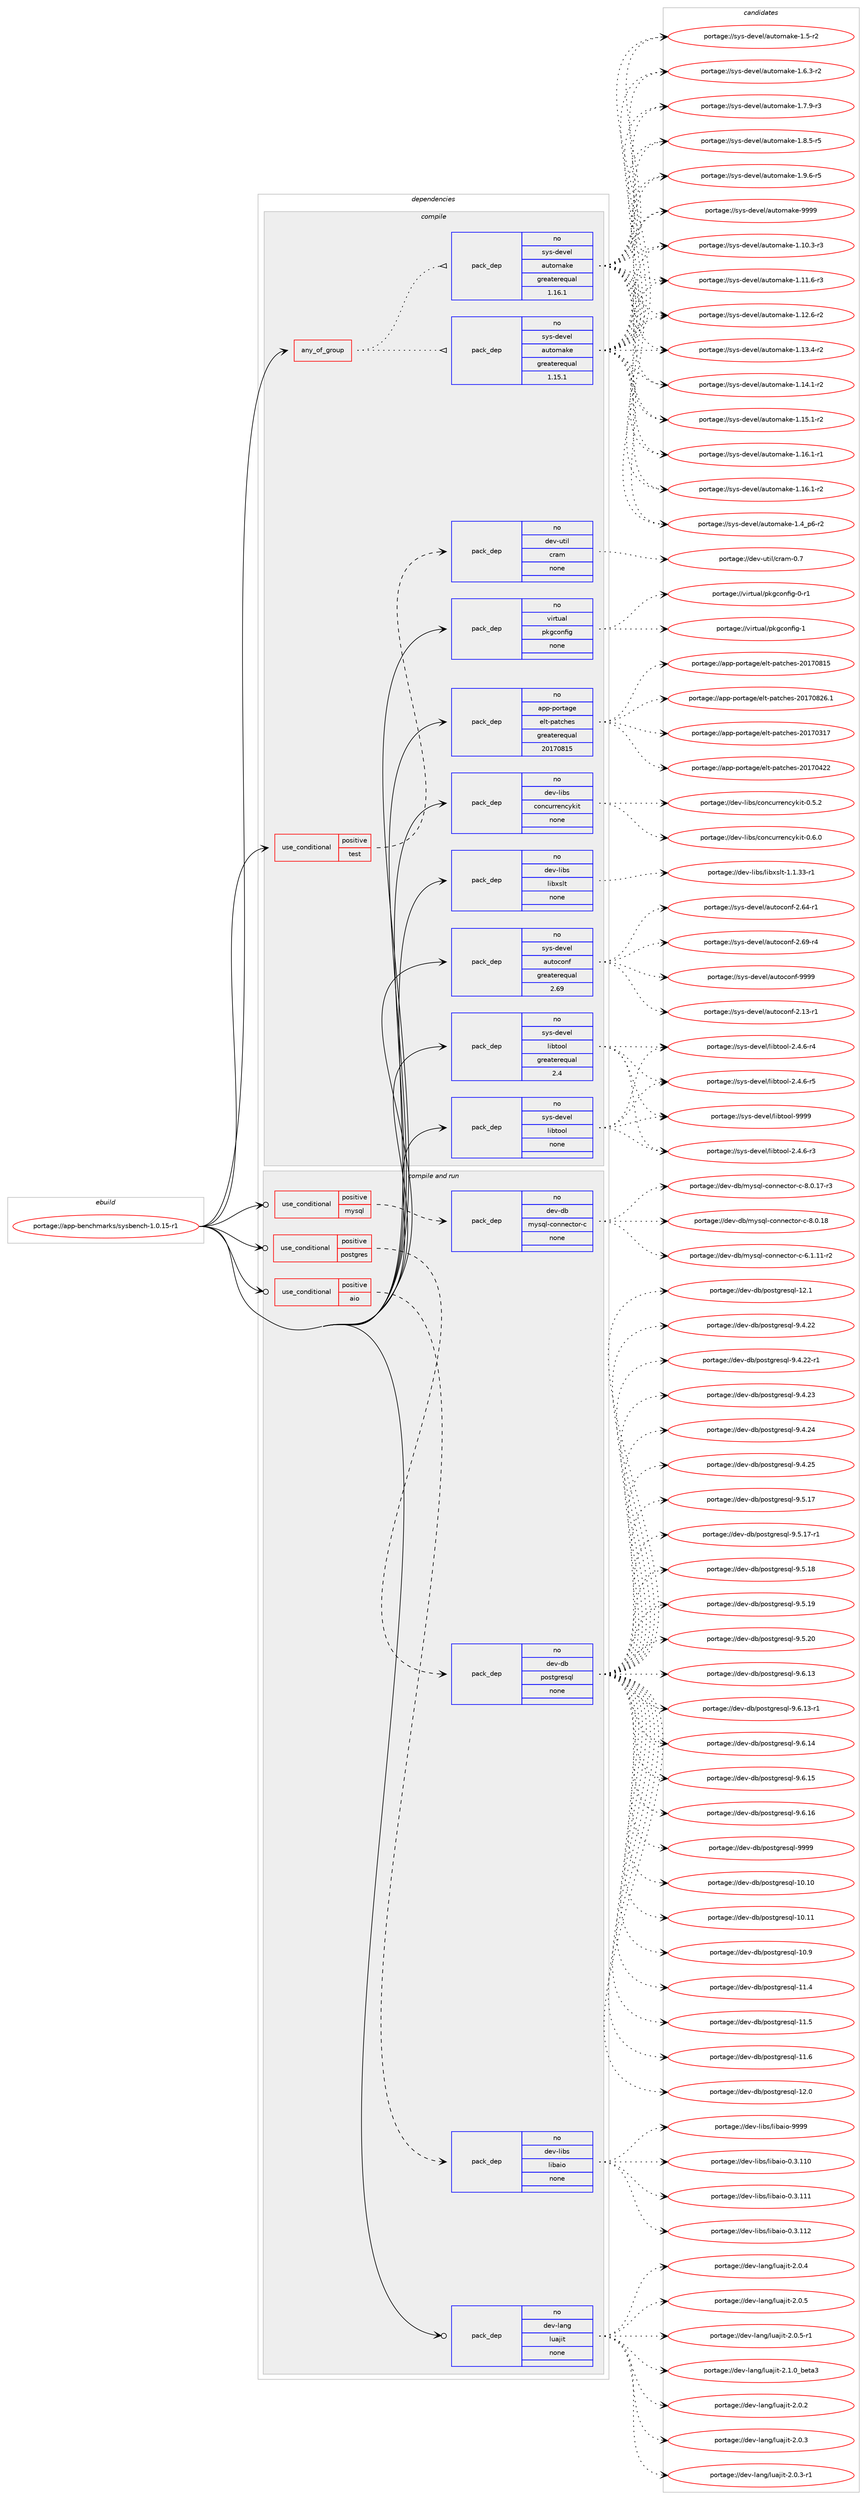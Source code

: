 digraph prolog {

# *************
# Graph options
# *************

newrank=true;
concentrate=true;
compound=true;
graph [rankdir=LR,fontname=Helvetica,fontsize=10,ranksep=1.5];#, ranksep=2.5, nodesep=0.2];
edge  [arrowhead=vee];
node  [fontname=Helvetica,fontsize=10];

# **********
# The ebuild
# **********

subgraph cluster_leftcol {
color=gray;
rank=same;
label=<<i>ebuild</i>>;
id [label="portage://app-benchmarks/sysbench-1.0.15-r1", color=red, width=4, href="../app-benchmarks/sysbench-1.0.15-r1.svg"];
}

# ****************
# The dependencies
# ****************

subgraph cluster_midcol {
color=gray;
label=<<i>dependencies</i>>;
subgraph cluster_compile {
fillcolor="#eeeeee";
style=filled;
label=<<i>compile</i>>;
subgraph any184 {
dependency11220 [label=<<TABLE BORDER="0" CELLBORDER="1" CELLSPACING="0" CELLPADDING="4"><TR><TD CELLPADDING="10">any_of_group</TD></TR></TABLE>>, shape=none, color=red];subgraph pack8030 {
dependency11221 [label=<<TABLE BORDER="0" CELLBORDER="1" CELLSPACING="0" CELLPADDING="4" WIDTH="220"><TR><TD ROWSPAN="6" CELLPADDING="30">pack_dep</TD></TR><TR><TD WIDTH="110">no</TD></TR><TR><TD>sys-devel</TD></TR><TR><TD>automake</TD></TR><TR><TD>greaterequal</TD></TR><TR><TD>1.16.1</TD></TR></TABLE>>, shape=none, color=blue];
}
dependency11220:e -> dependency11221:w [weight=20,style="dotted",arrowhead="oinv"];
subgraph pack8031 {
dependency11222 [label=<<TABLE BORDER="0" CELLBORDER="1" CELLSPACING="0" CELLPADDING="4" WIDTH="220"><TR><TD ROWSPAN="6" CELLPADDING="30">pack_dep</TD></TR><TR><TD WIDTH="110">no</TD></TR><TR><TD>sys-devel</TD></TR><TR><TD>automake</TD></TR><TR><TD>greaterequal</TD></TR><TR><TD>1.15.1</TD></TR></TABLE>>, shape=none, color=blue];
}
dependency11220:e -> dependency11222:w [weight=20,style="dotted",arrowhead="oinv"];
}
id:e -> dependency11220:w [weight=20,style="solid",arrowhead="vee"];
subgraph cond3005 {
dependency11223 [label=<<TABLE BORDER="0" CELLBORDER="1" CELLSPACING="0" CELLPADDING="4"><TR><TD ROWSPAN="3" CELLPADDING="10">use_conditional</TD></TR><TR><TD>positive</TD></TR><TR><TD>test</TD></TR></TABLE>>, shape=none, color=red];
subgraph pack8032 {
dependency11224 [label=<<TABLE BORDER="0" CELLBORDER="1" CELLSPACING="0" CELLPADDING="4" WIDTH="220"><TR><TD ROWSPAN="6" CELLPADDING="30">pack_dep</TD></TR><TR><TD WIDTH="110">no</TD></TR><TR><TD>dev-util</TD></TR><TR><TD>cram</TD></TR><TR><TD>none</TD></TR><TR><TD></TD></TR></TABLE>>, shape=none, color=blue];
}
dependency11223:e -> dependency11224:w [weight=20,style="dashed",arrowhead="vee"];
}
id:e -> dependency11223:w [weight=20,style="solid",arrowhead="vee"];
subgraph pack8033 {
dependency11225 [label=<<TABLE BORDER="0" CELLBORDER="1" CELLSPACING="0" CELLPADDING="4" WIDTH="220"><TR><TD ROWSPAN="6" CELLPADDING="30">pack_dep</TD></TR><TR><TD WIDTH="110">no</TD></TR><TR><TD>app-portage</TD></TR><TR><TD>elt-patches</TD></TR><TR><TD>greaterequal</TD></TR><TR><TD>20170815</TD></TR></TABLE>>, shape=none, color=blue];
}
id:e -> dependency11225:w [weight=20,style="solid",arrowhead="vee"];
subgraph pack8034 {
dependency11226 [label=<<TABLE BORDER="0" CELLBORDER="1" CELLSPACING="0" CELLPADDING="4" WIDTH="220"><TR><TD ROWSPAN="6" CELLPADDING="30">pack_dep</TD></TR><TR><TD WIDTH="110">no</TD></TR><TR><TD>dev-libs</TD></TR><TR><TD>concurrencykit</TD></TR><TR><TD>none</TD></TR><TR><TD></TD></TR></TABLE>>, shape=none, color=blue];
}
id:e -> dependency11226:w [weight=20,style="solid",arrowhead="vee"];
subgraph pack8035 {
dependency11227 [label=<<TABLE BORDER="0" CELLBORDER="1" CELLSPACING="0" CELLPADDING="4" WIDTH="220"><TR><TD ROWSPAN="6" CELLPADDING="30">pack_dep</TD></TR><TR><TD WIDTH="110">no</TD></TR><TR><TD>dev-libs</TD></TR><TR><TD>libxslt</TD></TR><TR><TD>none</TD></TR><TR><TD></TD></TR></TABLE>>, shape=none, color=blue];
}
id:e -> dependency11227:w [weight=20,style="solid",arrowhead="vee"];
subgraph pack8036 {
dependency11228 [label=<<TABLE BORDER="0" CELLBORDER="1" CELLSPACING="0" CELLPADDING="4" WIDTH="220"><TR><TD ROWSPAN="6" CELLPADDING="30">pack_dep</TD></TR><TR><TD WIDTH="110">no</TD></TR><TR><TD>sys-devel</TD></TR><TR><TD>autoconf</TD></TR><TR><TD>greaterequal</TD></TR><TR><TD>2.69</TD></TR></TABLE>>, shape=none, color=blue];
}
id:e -> dependency11228:w [weight=20,style="solid",arrowhead="vee"];
subgraph pack8037 {
dependency11229 [label=<<TABLE BORDER="0" CELLBORDER="1" CELLSPACING="0" CELLPADDING="4" WIDTH="220"><TR><TD ROWSPAN="6" CELLPADDING="30">pack_dep</TD></TR><TR><TD WIDTH="110">no</TD></TR><TR><TD>sys-devel</TD></TR><TR><TD>libtool</TD></TR><TR><TD>greaterequal</TD></TR><TR><TD>2.4</TD></TR></TABLE>>, shape=none, color=blue];
}
id:e -> dependency11229:w [weight=20,style="solid",arrowhead="vee"];
subgraph pack8038 {
dependency11230 [label=<<TABLE BORDER="0" CELLBORDER="1" CELLSPACING="0" CELLPADDING="4" WIDTH="220"><TR><TD ROWSPAN="6" CELLPADDING="30">pack_dep</TD></TR><TR><TD WIDTH="110">no</TD></TR><TR><TD>sys-devel</TD></TR><TR><TD>libtool</TD></TR><TR><TD>none</TD></TR><TR><TD></TD></TR></TABLE>>, shape=none, color=blue];
}
id:e -> dependency11230:w [weight=20,style="solid",arrowhead="vee"];
subgraph pack8039 {
dependency11231 [label=<<TABLE BORDER="0" CELLBORDER="1" CELLSPACING="0" CELLPADDING="4" WIDTH="220"><TR><TD ROWSPAN="6" CELLPADDING="30">pack_dep</TD></TR><TR><TD WIDTH="110">no</TD></TR><TR><TD>virtual</TD></TR><TR><TD>pkgconfig</TD></TR><TR><TD>none</TD></TR><TR><TD></TD></TR></TABLE>>, shape=none, color=blue];
}
id:e -> dependency11231:w [weight=20,style="solid",arrowhead="vee"];
}
subgraph cluster_compileandrun {
fillcolor="#eeeeee";
style=filled;
label=<<i>compile and run</i>>;
subgraph cond3006 {
dependency11232 [label=<<TABLE BORDER="0" CELLBORDER="1" CELLSPACING="0" CELLPADDING="4"><TR><TD ROWSPAN="3" CELLPADDING="10">use_conditional</TD></TR><TR><TD>positive</TD></TR><TR><TD>aio</TD></TR></TABLE>>, shape=none, color=red];
subgraph pack8040 {
dependency11233 [label=<<TABLE BORDER="0" CELLBORDER="1" CELLSPACING="0" CELLPADDING="4" WIDTH="220"><TR><TD ROWSPAN="6" CELLPADDING="30">pack_dep</TD></TR><TR><TD WIDTH="110">no</TD></TR><TR><TD>dev-libs</TD></TR><TR><TD>libaio</TD></TR><TR><TD>none</TD></TR><TR><TD></TD></TR></TABLE>>, shape=none, color=blue];
}
dependency11232:e -> dependency11233:w [weight=20,style="dashed",arrowhead="vee"];
}
id:e -> dependency11232:w [weight=20,style="solid",arrowhead="odotvee"];
subgraph cond3007 {
dependency11234 [label=<<TABLE BORDER="0" CELLBORDER="1" CELLSPACING="0" CELLPADDING="4"><TR><TD ROWSPAN="3" CELLPADDING="10">use_conditional</TD></TR><TR><TD>positive</TD></TR><TR><TD>mysql</TD></TR></TABLE>>, shape=none, color=red];
subgraph pack8041 {
dependency11235 [label=<<TABLE BORDER="0" CELLBORDER="1" CELLSPACING="0" CELLPADDING="4" WIDTH="220"><TR><TD ROWSPAN="6" CELLPADDING="30">pack_dep</TD></TR><TR><TD WIDTH="110">no</TD></TR><TR><TD>dev-db</TD></TR><TR><TD>mysql-connector-c</TD></TR><TR><TD>none</TD></TR><TR><TD></TD></TR></TABLE>>, shape=none, color=blue];
}
dependency11234:e -> dependency11235:w [weight=20,style="dashed",arrowhead="vee"];
}
id:e -> dependency11234:w [weight=20,style="solid",arrowhead="odotvee"];
subgraph cond3008 {
dependency11236 [label=<<TABLE BORDER="0" CELLBORDER="1" CELLSPACING="0" CELLPADDING="4"><TR><TD ROWSPAN="3" CELLPADDING="10">use_conditional</TD></TR><TR><TD>positive</TD></TR><TR><TD>postgres</TD></TR></TABLE>>, shape=none, color=red];
subgraph pack8042 {
dependency11237 [label=<<TABLE BORDER="0" CELLBORDER="1" CELLSPACING="0" CELLPADDING="4" WIDTH="220"><TR><TD ROWSPAN="6" CELLPADDING="30">pack_dep</TD></TR><TR><TD WIDTH="110">no</TD></TR><TR><TD>dev-db</TD></TR><TR><TD>postgresql</TD></TR><TR><TD>none</TD></TR><TR><TD></TD></TR></TABLE>>, shape=none, color=blue];
}
dependency11236:e -> dependency11237:w [weight=20,style="dashed",arrowhead="vee"];
}
id:e -> dependency11236:w [weight=20,style="solid",arrowhead="odotvee"];
subgraph pack8043 {
dependency11238 [label=<<TABLE BORDER="0" CELLBORDER="1" CELLSPACING="0" CELLPADDING="4" WIDTH="220"><TR><TD ROWSPAN="6" CELLPADDING="30">pack_dep</TD></TR><TR><TD WIDTH="110">no</TD></TR><TR><TD>dev-lang</TD></TR><TR><TD>luajit</TD></TR><TR><TD>none</TD></TR><TR><TD></TD></TR></TABLE>>, shape=none, color=blue];
}
id:e -> dependency11238:w [weight=20,style="solid",arrowhead="odotvee"];
}
subgraph cluster_run {
fillcolor="#eeeeee";
style=filled;
label=<<i>run</i>>;
}
}

# **************
# The candidates
# **************

subgraph cluster_choices {
rank=same;
color=gray;
label=<<i>candidates</i>>;

subgraph choice8030 {
color=black;
nodesep=1;
choiceportage11512111545100101118101108479711711611110997107101454946494846514511451 [label="portage://sys-devel/automake-1.10.3-r3", color=red, width=4,href="../sys-devel/automake-1.10.3-r3.svg"];
choiceportage11512111545100101118101108479711711611110997107101454946494946544511451 [label="portage://sys-devel/automake-1.11.6-r3", color=red, width=4,href="../sys-devel/automake-1.11.6-r3.svg"];
choiceportage11512111545100101118101108479711711611110997107101454946495046544511450 [label="portage://sys-devel/automake-1.12.6-r2", color=red, width=4,href="../sys-devel/automake-1.12.6-r2.svg"];
choiceportage11512111545100101118101108479711711611110997107101454946495146524511450 [label="portage://sys-devel/automake-1.13.4-r2", color=red, width=4,href="../sys-devel/automake-1.13.4-r2.svg"];
choiceportage11512111545100101118101108479711711611110997107101454946495246494511450 [label="portage://sys-devel/automake-1.14.1-r2", color=red, width=4,href="../sys-devel/automake-1.14.1-r2.svg"];
choiceportage11512111545100101118101108479711711611110997107101454946495346494511450 [label="portage://sys-devel/automake-1.15.1-r2", color=red, width=4,href="../sys-devel/automake-1.15.1-r2.svg"];
choiceportage11512111545100101118101108479711711611110997107101454946495446494511449 [label="portage://sys-devel/automake-1.16.1-r1", color=red, width=4,href="../sys-devel/automake-1.16.1-r1.svg"];
choiceportage11512111545100101118101108479711711611110997107101454946495446494511450 [label="portage://sys-devel/automake-1.16.1-r2", color=red, width=4,href="../sys-devel/automake-1.16.1-r2.svg"];
choiceportage115121115451001011181011084797117116111109971071014549465295112544511450 [label="portage://sys-devel/automake-1.4_p6-r2", color=red, width=4,href="../sys-devel/automake-1.4_p6-r2.svg"];
choiceportage11512111545100101118101108479711711611110997107101454946534511450 [label="portage://sys-devel/automake-1.5-r2", color=red, width=4,href="../sys-devel/automake-1.5-r2.svg"];
choiceportage115121115451001011181011084797117116111109971071014549465446514511450 [label="portage://sys-devel/automake-1.6.3-r2", color=red, width=4,href="../sys-devel/automake-1.6.3-r2.svg"];
choiceportage115121115451001011181011084797117116111109971071014549465546574511451 [label="portage://sys-devel/automake-1.7.9-r3", color=red, width=4,href="../sys-devel/automake-1.7.9-r3.svg"];
choiceportage115121115451001011181011084797117116111109971071014549465646534511453 [label="portage://sys-devel/automake-1.8.5-r5", color=red, width=4,href="../sys-devel/automake-1.8.5-r5.svg"];
choiceportage115121115451001011181011084797117116111109971071014549465746544511453 [label="portage://sys-devel/automake-1.9.6-r5", color=red, width=4,href="../sys-devel/automake-1.9.6-r5.svg"];
choiceportage115121115451001011181011084797117116111109971071014557575757 [label="portage://sys-devel/automake-9999", color=red, width=4,href="../sys-devel/automake-9999.svg"];
dependency11221:e -> choiceportage11512111545100101118101108479711711611110997107101454946494846514511451:w [style=dotted,weight="100"];
dependency11221:e -> choiceportage11512111545100101118101108479711711611110997107101454946494946544511451:w [style=dotted,weight="100"];
dependency11221:e -> choiceportage11512111545100101118101108479711711611110997107101454946495046544511450:w [style=dotted,weight="100"];
dependency11221:e -> choiceportage11512111545100101118101108479711711611110997107101454946495146524511450:w [style=dotted,weight="100"];
dependency11221:e -> choiceportage11512111545100101118101108479711711611110997107101454946495246494511450:w [style=dotted,weight="100"];
dependency11221:e -> choiceportage11512111545100101118101108479711711611110997107101454946495346494511450:w [style=dotted,weight="100"];
dependency11221:e -> choiceportage11512111545100101118101108479711711611110997107101454946495446494511449:w [style=dotted,weight="100"];
dependency11221:e -> choiceportage11512111545100101118101108479711711611110997107101454946495446494511450:w [style=dotted,weight="100"];
dependency11221:e -> choiceportage115121115451001011181011084797117116111109971071014549465295112544511450:w [style=dotted,weight="100"];
dependency11221:e -> choiceportage11512111545100101118101108479711711611110997107101454946534511450:w [style=dotted,weight="100"];
dependency11221:e -> choiceportage115121115451001011181011084797117116111109971071014549465446514511450:w [style=dotted,weight="100"];
dependency11221:e -> choiceportage115121115451001011181011084797117116111109971071014549465546574511451:w [style=dotted,weight="100"];
dependency11221:e -> choiceportage115121115451001011181011084797117116111109971071014549465646534511453:w [style=dotted,weight="100"];
dependency11221:e -> choiceportage115121115451001011181011084797117116111109971071014549465746544511453:w [style=dotted,weight="100"];
dependency11221:e -> choiceportage115121115451001011181011084797117116111109971071014557575757:w [style=dotted,weight="100"];
}
subgraph choice8031 {
color=black;
nodesep=1;
choiceportage11512111545100101118101108479711711611110997107101454946494846514511451 [label="portage://sys-devel/automake-1.10.3-r3", color=red, width=4,href="../sys-devel/automake-1.10.3-r3.svg"];
choiceportage11512111545100101118101108479711711611110997107101454946494946544511451 [label="portage://sys-devel/automake-1.11.6-r3", color=red, width=4,href="../sys-devel/automake-1.11.6-r3.svg"];
choiceportage11512111545100101118101108479711711611110997107101454946495046544511450 [label="portage://sys-devel/automake-1.12.6-r2", color=red, width=4,href="../sys-devel/automake-1.12.6-r2.svg"];
choiceportage11512111545100101118101108479711711611110997107101454946495146524511450 [label="portage://sys-devel/automake-1.13.4-r2", color=red, width=4,href="../sys-devel/automake-1.13.4-r2.svg"];
choiceportage11512111545100101118101108479711711611110997107101454946495246494511450 [label="portage://sys-devel/automake-1.14.1-r2", color=red, width=4,href="../sys-devel/automake-1.14.1-r2.svg"];
choiceportage11512111545100101118101108479711711611110997107101454946495346494511450 [label="portage://sys-devel/automake-1.15.1-r2", color=red, width=4,href="../sys-devel/automake-1.15.1-r2.svg"];
choiceportage11512111545100101118101108479711711611110997107101454946495446494511449 [label="portage://sys-devel/automake-1.16.1-r1", color=red, width=4,href="../sys-devel/automake-1.16.1-r1.svg"];
choiceportage11512111545100101118101108479711711611110997107101454946495446494511450 [label="portage://sys-devel/automake-1.16.1-r2", color=red, width=4,href="../sys-devel/automake-1.16.1-r2.svg"];
choiceportage115121115451001011181011084797117116111109971071014549465295112544511450 [label="portage://sys-devel/automake-1.4_p6-r2", color=red, width=4,href="../sys-devel/automake-1.4_p6-r2.svg"];
choiceportage11512111545100101118101108479711711611110997107101454946534511450 [label="portage://sys-devel/automake-1.5-r2", color=red, width=4,href="../sys-devel/automake-1.5-r2.svg"];
choiceportage115121115451001011181011084797117116111109971071014549465446514511450 [label="portage://sys-devel/automake-1.6.3-r2", color=red, width=4,href="../sys-devel/automake-1.6.3-r2.svg"];
choiceportage115121115451001011181011084797117116111109971071014549465546574511451 [label="portage://sys-devel/automake-1.7.9-r3", color=red, width=4,href="../sys-devel/automake-1.7.9-r3.svg"];
choiceportage115121115451001011181011084797117116111109971071014549465646534511453 [label="portage://sys-devel/automake-1.8.5-r5", color=red, width=4,href="../sys-devel/automake-1.8.5-r5.svg"];
choiceportage115121115451001011181011084797117116111109971071014549465746544511453 [label="portage://sys-devel/automake-1.9.6-r5", color=red, width=4,href="../sys-devel/automake-1.9.6-r5.svg"];
choiceportage115121115451001011181011084797117116111109971071014557575757 [label="portage://sys-devel/automake-9999", color=red, width=4,href="../sys-devel/automake-9999.svg"];
dependency11222:e -> choiceportage11512111545100101118101108479711711611110997107101454946494846514511451:w [style=dotted,weight="100"];
dependency11222:e -> choiceportage11512111545100101118101108479711711611110997107101454946494946544511451:w [style=dotted,weight="100"];
dependency11222:e -> choiceportage11512111545100101118101108479711711611110997107101454946495046544511450:w [style=dotted,weight="100"];
dependency11222:e -> choiceportage11512111545100101118101108479711711611110997107101454946495146524511450:w [style=dotted,weight="100"];
dependency11222:e -> choiceportage11512111545100101118101108479711711611110997107101454946495246494511450:w [style=dotted,weight="100"];
dependency11222:e -> choiceportage11512111545100101118101108479711711611110997107101454946495346494511450:w [style=dotted,weight="100"];
dependency11222:e -> choiceportage11512111545100101118101108479711711611110997107101454946495446494511449:w [style=dotted,weight="100"];
dependency11222:e -> choiceportage11512111545100101118101108479711711611110997107101454946495446494511450:w [style=dotted,weight="100"];
dependency11222:e -> choiceportage115121115451001011181011084797117116111109971071014549465295112544511450:w [style=dotted,weight="100"];
dependency11222:e -> choiceportage11512111545100101118101108479711711611110997107101454946534511450:w [style=dotted,weight="100"];
dependency11222:e -> choiceportage115121115451001011181011084797117116111109971071014549465446514511450:w [style=dotted,weight="100"];
dependency11222:e -> choiceportage115121115451001011181011084797117116111109971071014549465546574511451:w [style=dotted,weight="100"];
dependency11222:e -> choiceportage115121115451001011181011084797117116111109971071014549465646534511453:w [style=dotted,weight="100"];
dependency11222:e -> choiceportage115121115451001011181011084797117116111109971071014549465746544511453:w [style=dotted,weight="100"];
dependency11222:e -> choiceportage115121115451001011181011084797117116111109971071014557575757:w [style=dotted,weight="100"];
}
subgraph choice8032 {
color=black;
nodesep=1;
choiceportage1001011184511711610510847991149710945484655 [label="portage://dev-util/cram-0.7", color=red, width=4,href="../dev-util/cram-0.7.svg"];
dependency11224:e -> choiceportage1001011184511711610510847991149710945484655:w [style=dotted,weight="100"];
}
subgraph choice8033 {
color=black;
nodesep=1;
choiceportage97112112451121111141169710310147101108116451129711699104101115455048495548514955 [label="portage://app-portage/elt-patches-20170317", color=red, width=4,href="../app-portage/elt-patches-20170317.svg"];
choiceportage97112112451121111141169710310147101108116451129711699104101115455048495548525050 [label="portage://app-portage/elt-patches-20170422", color=red, width=4,href="../app-portage/elt-patches-20170422.svg"];
choiceportage97112112451121111141169710310147101108116451129711699104101115455048495548564953 [label="portage://app-portage/elt-patches-20170815", color=red, width=4,href="../app-portage/elt-patches-20170815.svg"];
choiceportage971121124511211111411697103101471011081164511297116991041011154550484955485650544649 [label="portage://app-portage/elt-patches-20170826.1", color=red, width=4,href="../app-portage/elt-patches-20170826.1.svg"];
dependency11225:e -> choiceportage97112112451121111141169710310147101108116451129711699104101115455048495548514955:w [style=dotted,weight="100"];
dependency11225:e -> choiceportage97112112451121111141169710310147101108116451129711699104101115455048495548525050:w [style=dotted,weight="100"];
dependency11225:e -> choiceportage97112112451121111141169710310147101108116451129711699104101115455048495548564953:w [style=dotted,weight="100"];
dependency11225:e -> choiceportage971121124511211111411697103101471011081164511297116991041011154550484955485650544649:w [style=dotted,weight="100"];
}
subgraph choice8034 {
color=black;
nodesep=1;
choiceportage100101118451081059811547991111109911711411410111099121107105116454846534650 [label="portage://dev-libs/concurrencykit-0.5.2", color=red, width=4,href="../dev-libs/concurrencykit-0.5.2.svg"];
choiceportage100101118451081059811547991111109911711411410111099121107105116454846544648 [label="portage://dev-libs/concurrencykit-0.6.0", color=red, width=4,href="../dev-libs/concurrencykit-0.6.0.svg"];
dependency11226:e -> choiceportage100101118451081059811547991111109911711411410111099121107105116454846534650:w [style=dotted,weight="100"];
dependency11226:e -> choiceportage100101118451081059811547991111109911711411410111099121107105116454846544648:w [style=dotted,weight="100"];
}
subgraph choice8035 {
color=black;
nodesep=1;
choiceportage10010111845108105981154710810598120115108116454946494651514511449 [label="portage://dev-libs/libxslt-1.1.33-r1", color=red, width=4,href="../dev-libs/libxslt-1.1.33-r1.svg"];
dependency11227:e -> choiceportage10010111845108105981154710810598120115108116454946494651514511449:w [style=dotted,weight="100"];
}
subgraph choice8036 {
color=black;
nodesep=1;
choiceportage1151211154510010111810110847971171161119911111010245504649514511449 [label="portage://sys-devel/autoconf-2.13-r1", color=red, width=4,href="../sys-devel/autoconf-2.13-r1.svg"];
choiceportage1151211154510010111810110847971171161119911111010245504654524511449 [label="portage://sys-devel/autoconf-2.64-r1", color=red, width=4,href="../sys-devel/autoconf-2.64-r1.svg"];
choiceportage1151211154510010111810110847971171161119911111010245504654574511452 [label="portage://sys-devel/autoconf-2.69-r4", color=red, width=4,href="../sys-devel/autoconf-2.69-r4.svg"];
choiceportage115121115451001011181011084797117116111991111101024557575757 [label="portage://sys-devel/autoconf-9999", color=red, width=4,href="../sys-devel/autoconf-9999.svg"];
dependency11228:e -> choiceportage1151211154510010111810110847971171161119911111010245504649514511449:w [style=dotted,weight="100"];
dependency11228:e -> choiceportage1151211154510010111810110847971171161119911111010245504654524511449:w [style=dotted,weight="100"];
dependency11228:e -> choiceportage1151211154510010111810110847971171161119911111010245504654574511452:w [style=dotted,weight="100"];
dependency11228:e -> choiceportage115121115451001011181011084797117116111991111101024557575757:w [style=dotted,weight="100"];
}
subgraph choice8037 {
color=black;
nodesep=1;
choiceportage1151211154510010111810110847108105981161111111084550465246544511451 [label="portage://sys-devel/libtool-2.4.6-r3", color=red, width=4,href="../sys-devel/libtool-2.4.6-r3.svg"];
choiceportage1151211154510010111810110847108105981161111111084550465246544511452 [label="portage://sys-devel/libtool-2.4.6-r4", color=red, width=4,href="../sys-devel/libtool-2.4.6-r4.svg"];
choiceportage1151211154510010111810110847108105981161111111084550465246544511453 [label="portage://sys-devel/libtool-2.4.6-r5", color=red, width=4,href="../sys-devel/libtool-2.4.6-r5.svg"];
choiceportage1151211154510010111810110847108105981161111111084557575757 [label="portage://sys-devel/libtool-9999", color=red, width=4,href="../sys-devel/libtool-9999.svg"];
dependency11229:e -> choiceportage1151211154510010111810110847108105981161111111084550465246544511451:w [style=dotted,weight="100"];
dependency11229:e -> choiceportage1151211154510010111810110847108105981161111111084550465246544511452:w [style=dotted,weight="100"];
dependency11229:e -> choiceportage1151211154510010111810110847108105981161111111084550465246544511453:w [style=dotted,weight="100"];
dependency11229:e -> choiceportage1151211154510010111810110847108105981161111111084557575757:w [style=dotted,weight="100"];
}
subgraph choice8038 {
color=black;
nodesep=1;
choiceportage1151211154510010111810110847108105981161111111084550465246544511451 [label="portage://sys-devel/libtool-2.4.6-r3", color=red, width=4,href="../sys-devel/libtool-2.4.6-r3.svg"];
choiceportage1151211154510010111810110847108105981161111111084550465246544511452 [label="portage://sys-devel/libtool-2.4.6-r4", color=red, width=4,href="../sys-devel/libtool-2.4.6-r4.svg"];
choiceportage1151211154510010111810110847108105981161111111084550465246544511453 [label="portage://sys-devel/libtool-2.4.6-r5", color=red, width=4,href="../sys-devel/libtool-2.4.6-r5.svg"];
choiceportage1151211154510010111810110847108105981161111111084557575757 [label="portage://sys-devel/libtool-9999", color=red, width=4,href="../sys-devel/libtool-9999.svg"];
dependency11230:e -> choiceportage1151211154510010111810110847108105981161111111084550465246544511451:w [style=dotted,weight="100"];
dependency11230:e -> choiceportage1151211154510010111810110847108105981161111111084550465246544511452:w [style=dotted,weight="100"];
dependency11230:e -> choiceportage1151211154510010111810110847108105981161111111084550465246544511453:w [style=dotted,weight="100"];
dependency11230:e -> choiceportage1151211154510010111810110847108105981161111111084557575757:w [style=dotted,weight="100"];
}
subgraph choice8039 {
color=black;
nodesep=1;
choiceportage11810511411611797108471121071039911111010210510345484511449 [label="portage://virtual/pkgconfig-0-r1", color=red, width=4,href="../virtual/pkgconfig-0-r1.svg"];
choiceportage1181051141161179710847112107103991111101021051034549 [label="portage://virtual/pkgconfig-1", color=red, width=4,href="../virtual/pkgconfig-1.svg"];
dependency11231:e -> choiceportage11810511411611797108471121071039911111010210510345484511449:w [style=dotted,weight="100"];
dependency11231:e -> choiceportage1181051141161179710847112107103991111101021051034549:w [style=dotted,weight="100"];
}
subgraph choice8040 {
color=black;
nodesep=1;
choiceportage10010111845108105981154710810598971051114548465146494948 [label="portage://dev-libs/libaio-0.3.110", color=red, width=4,href="../dev-libs/libaio-0.3.110.svg"];
choiceportage10010111845108105981154710810598971051114548465146494949 [label="portage://dev-libs/libaio-0.3.111", color=red, width=4,href="../dev-libs/libaio-0.3.111.svg"];
choiceportage10010111845108105981154710810598971051114548465146494950 [label="portage://dev-libs/libaio-0.3.112", color=red, width=4,href="../dev-libs/libaio-0.3.112.svg"];
choiceportage10010111845108105981154710810598971051114557575757 [label="portage://dev-libs/libaio-9999", color=red, width=4,href="../dev-libs/libaio-9999.svg"];
dependency11233:e -> choiceportage10010111845108105981154710810598971051114548465146494948:w [style=dotted,weight="100"];
dependency11233:e -> choiceportage10010111845108105981154710810598971051114548465146494949:w [style=dotted,weight="100"];
dependency11233:e -> choiceportage10010111845108105981154710810598971051114548465146494950:w [style=dotted,weight="100"];
dependency11233:e -> choiceportage10010111845108105981154710810598971051114557575757:w [style=dotted,weight="100"];
}
subgraph choice8041 {
color=black;
nodesep=1;
choiceportage1001011184510098471091211151131084599111110110101991161111144599455446494649494511450 [label="portage://dev-db/mysql-connector-c-6.1.11-r2", color=red, width=4,href="../dev-db/mysql-connector-c-6.1.11-r2.svg"];
choiceportage1001011184510098471091211151131084599111110110101991161111144599455646484649554511451 [label="portage://dev-db/mysql-connector-c-8.0.17-r3", color=red, width=4,href="../dev-db/mysql-connector-c-8.0.17-r3.svg"];
choiceportage100101118451009847109121115113108459911111011010199116111114459945564648464956 [label="portage://dev-db/mysql-connector-c-8.0.18", color=red, width=4,href="../dev-db/mysql-connector-c-8.0.18.svg"];
dependency11235:e -> choiceportage1001011184510098471091211151131084599111110110101991161111144599455446494649494511450:w [style=dotted,weight="100"];
dependency11235:e -> choiceportage1001011184510098471091211151131084599111110110101991161111144599455646484649554511451:w [style=dotted,weight="100"];
dependency11235:e -> choiceportage100101118451009847109121115113108459911111011010199116111114459945564648464956:w [style=dotted,weight="100"];
}
subgraph choice8042 {
color=black;
nodesep=1;
choiceportage100101118451009847112111115116103114101115113108454948464948 [label="portage://dev-db/postgresql-10.10", color=red, width=4,href="../dev-db/postgresql-10.10.svg"];
choiceportage100101118451009847112111115116103114101115113108454948464949 [label="portage://dev-db/postgresql-10.11", color=red, width=4,href="../dev-db/postgresql-10.11.svg"];
choiceportage1001011184510098471121111151161031141011151131084549484657 [label="portage://dev-db/postgresql-10.9", color=red, width=4,href="../dev-db/postgresql-10.9.svg"];
choiceportage1001011184510098471121111151161031141011151131084549494652 [label="portage://dev-db/postgresql-11.4", color=red, width=4,href="../dev-db/postgresql-11.4.svg"];
choiceportage1001011184510098471121111151161031141011151131084549494653 [label="portage://dev-db/postgresql-11.5", color=red, width=4,href="../dev-db/postgresql-11.5.svg"];
choiceportage1001011184510098471121111151161031141011151131084549494654 [label="portage://dev-db/postgresql-11.6", color=red, width=4,href="../dev-db/postgresql-11.6.svg"];
choiceportage1001011184510098471121111151161031141011151131084549504648 [label="portage://dev-db/postgresql-12.0", color=red, width=4,href="../dev-db/postgresql-12.0.svg"];
choiceportage1001011184510098471121111151161031141011151131084549504649 [label="portage://dev-db/postgresql-12.1", color=red, width=4,href="../dev-db/postgresql-12.1.svg"];
choiceportage10010111845100984711211111511610311410111511310845574652465050 [label="portage://dev-db/postgresql-9.4.22", color=red, width=4,href="../dev-db/postgresql-9.4.22.svg"];
choiceportage100101118451009847112111115116103114101115113108455746524650504511449 [label="portage://dev-db/postgresql-9.4.22-r1", color=red, width=4,href="../dev-db/postgresql-9.4.22-r1.svg"];
choiceportage10010111845100984711211111511610311410111511310845574652465051 [label="portage://dev-db/postgresql-9.4.23", color=red, width=4,href="../dev-db/postgresql-9.4.23.svg"];
choiceportage10010111845100984711211111511610311410111511310845574652465052 [label="portage://dev-db/postgresql-9.4.24", color=red, width=4,href="../dev-db/postgresql-9.4.24.svg"];
choiceportage10010111845100984711211111511610311410111511310845574652465053 [label="portage://dev-db/postgresql-9.4.25", color=red, width=4,href="../dev-db/postgresql-9.4.25.svg"];
choiceportage10010111845100984711211111511610311410111511310845574653464955 [label="portage://dev-db/postgresql-9.5.17", color=red, width=4,href="../dev-db/postgresql-9.5.17.svg"];
choiceportage100101118451009847112111115116103114101115113108455746534649554511449 [label="portage://dev-db/postgresql-9.5.17-r1", color=red, width=4,href="../dev-db/postgresql-9.5.17-r1.svg"];
choiceportage10010111845100984711211111511610311410111511310845574653464956 [label="portage://dev-db/postgresql-9.5.18", color=red, width=4,href="../dev-db/postgresql-9.5.18.svg"];
choiceportage10010111845100984711211111511610311410111511310845574653464957 [label="portage://dev-db/postgresql-9.5.19", color=red, width=4,href="../dev-db/postgresql-9.5.19.svg"];
choiceportage10010111845100984711211111511610311410111511310845574653465048 [label="portage://dev-db/postgresql-9.5.20", color=red, width=4,href="../dev-db/postgresql-9.5.20.svg"];
choiceportage10010111845100984711211111511610311410111511310845574654464951 [label="portage://dev-db/postgresql-9.6.13", color=red, width=4,href="../dev-db/postgresql-9.6.13.svg"];
choiceportage100101118451009847112111115116103114101115113108455746544649514511449 [label="portage://dev-db/postgresql-9.6.13-r1", color=red, width=4,href="../dev-db/postgresql-9.6.13-r1.svg"];
choiceportage10010111845100984711211111511610311410111511310845574654464952 [label="portage://dev-db/postgresql-9.6.14", color=red, width=4,href="../dev-db/postgresql-9.6.14.svg"];
choiceportage10010111845100984711211111511610311410111511310845574654464953 [label="portage://dev-db/postgresql-9.6.15", color=red, width=4,href="../dev-db/postgresql-9.6.15.svg"];
choiceportage10010111845100984711211111511610311410111511310845574654464954 [label="portage://dev-db/postgresql-9.6.16", color=red, width=4,href="../dev-db/postgresql-9.6.16.svg"];
choiceportage1001011184510098471121111151161031141011151131084557575757 [label="portage://dev-db/postgresql-9999", color=red, width=4,href="../dev-db/postgresql-9999.svg"];
dependency11237:e -> choiceportage100101118451009847112111115116103114101115113108454948464948:w [style=dotted,weight="100"];
dependency11237:e -> choiceportage100101118451009847112111115116103114101115113108454948464949:w [style=dotted,weight="100"];
dependency11237:e -> choiceportage1001011184510098471121111151161031141011151131084549484657:w [style=dotted,weight="100"];
dependency11237:e -> choiceportage1001011184510098471121111151161031141011151131084549494652:w [style=dotted,weight="100"];
dependency11237:e -> choiceportage1001011184510098471121111151161031141011151131084549494653:w [style=dotted,weight="100"];
dependency11237:e -> choiceportage1001011184510098471121111151161031141011151131084549494654:w [style=dotted,weight="100"];
dependency11237:e -> choiceportage1001011184510098471121111151161031141011151131084549504648:w [style=dotted,weight="100"];
dependency11237:e -> choiceportage1001011184510098471121111151161031141011151131084549504649:w [style=dotted,weight="100"];
dependency11237:e -> choiceportage10010111845100984711211111511610311410111511310845574652465050:w [style=dotted,weight="100"];
dependency11237:e -> choiceportage100101118451009847112111115116103114101115113108455746524650504511449:w [style=dotted,weight="100"];
dependency11237:e -> choiceportage10010111845100984711211111511610311410111511310845574652465051:w [style=dotted,weight="100"];
dependency11237:e -> choiceportage10010111845100984711211111511610311410111511310845574652465052:w [style=dotted,weight="100"];
dependency11237:e -> choiceportage10010111845100984711211111511610311410111511310845574652465053:w [style=dotted,weight="100"];
dependency11237:e -> choiceportage10010111845100984711211111511610311410111511310845574653464955:w [style=dotted,weight="100"];
dependency11237:e -> choiceportage100101118451009847112111115116103114101115113108455746534649554511449:w [style=dotted,weight="100"];
dependency11237:e -> choiceportage10010111845100984711211111511610311410111511310845574653464956:w [style=dotted,weight="100"];
dependency11237:e -> choiceportage10010111845100984711211111511610311410111511310845574653464957:w [style=dotted,weight="100"];
dependency11237:e -> choiceportage10010111845100984711211111511610311410111511310845574653465048:w [style=dotted,weight="100"];
dependency11237:e -> choiceportage10010111845100984711211111511610311410111511310845574654464951:w [style=dotted,weight="100"];
dependency11237:e -> choiceportage100101118451009847112111115116103114101115113108455746544649514511449:w [style=dotted,weight="100"];
dependency11237:e -> choiceportage10010111845100984711211111511610311410111511310845574654464952:w [style=dotted,weight="100"];
dependency11237:e -> choiceportage10010111845100984711211111511610311410111511310845574654464953:w [style=dotted,weight="100"];
dependency11237:e -> choiceportage10010111845100984711211111511610311410111511310845574654464954:w [style=dotted,weight="100"];
dependency11237:e -> choiceportage1001011184510098471121111151161031141011151131084557575757:w [style=dotted,weight="100"];
}
subgraph choice8043 {
color=black;
nodesep=1;
choiceportage10010111845108971101034710811797106105116455046484650 [label="portage://dev-lang/luajit-2.0.2", color=red, width=4,href="../dev-lang/luajit-2.0.2.svg"];
choiceportage10010111845108971101034710811797106105116455046484651 [label="portage://dev-lang/luajit-2.0.3", color=red, width=4,href="../dev-lang/luajit-2.0.3.svg"];
choiceportage100101118451089711010347108117971061051164550464846514511449 [label="portage://dev-lang/luajit-2.0.3-r1", color=red, width=4,href="../dev-lang/luajit-2.0.3-r1.svg"];
choiceportage10010111845108971101034710811797106105116455046484652 [label="portage://dev-lang/luajit-2.0.4", color=red, width=4,href="../dev-lang/luajit-2.0.4.svg"];
choiceportage10010111845108971101034710811797106105116455046484653 [label="portage://dev-lang/luajit-2.0.5", color=red, width=4,href="../dev-lang/luajit-2.0.5.svg"];
choiceportage100101118451089711010347108117971061051164550464846534511449 [label="portage://dev-lang/luajit-2.0.5-r1", color=red, width=4,href="../dev-lang/luajit-2.0.5-r1.svg"];
choiceportage1001011184510897110103471081179710610511645504649464895981011169751 [label="portage://dev-lang/luajit-2.1.0_beta3", color=red, width=4,href="../dev-lang/luajit-2.1.0_beta3.svg"];
dependency11238:e -> choiceportage10010111845108971101034710811797106105116455046484650:w [style=dotted,weight="100"];
dependency11238:e -> choiceportage10010111845108971101034710811797106105116455046484651:w [style=dotted,weight="100"];
dependency11238:e -> choiceportage100101118451089711010347108117971061051164550464846514511449:w [style=dotted,weight="100"];
dependency11238:e -> choiceportage10010111845108971101034710811797106105116455046484652:w [style=dotted,weight="100"];
dependency11238:e -> choiceportage10010111845108971101034710811797106105116455046484653:w [style=dotted,weight="100"];
dependency11238:e -> choiceportage100101118451089711010347108117971061051164550464846534511449:w [style=dotted,weight="100"];
dependency11238:e -> choiceportage1001011184510897110103471081179710610511645504649464895981011169751:w [style=dotted,weight="100"];
}
}

}
